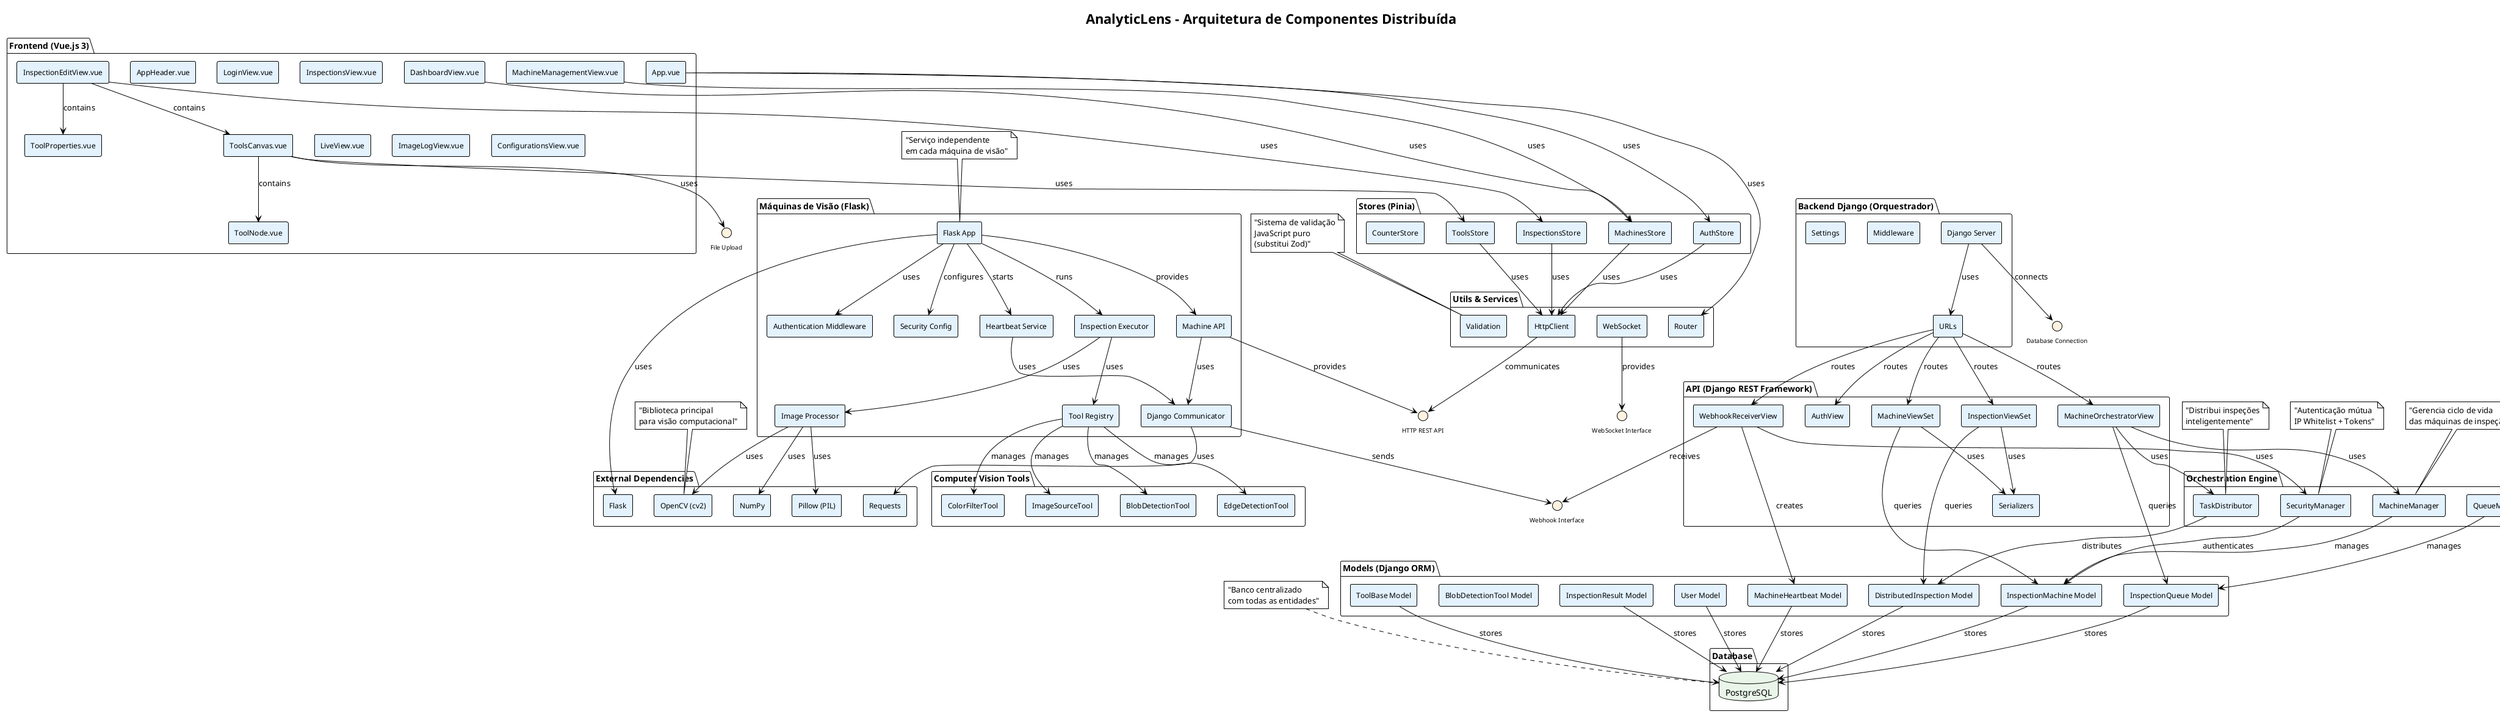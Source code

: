 @startuml AnalyticLens_Component_Diagram

!theme plain
skinparam componentFontSize 12
skinparam componentFontName Arial
skinparam interfaceFontSize 10
skinparam componentStyle rectangle
skinparam componentBackgroundColor #E3F2FD
skinparam interfaceBackgroundColor #FFF3E0
skinparam databaseBackgroundColor #E8F5E8

title "AnalyticLens - Arquitetura de Componentes Distribuída"

package "Frontend (Vue.js 3)" {
  component "App.vue" as App
  component "DashboardView.vue" as DashboardView
  component "MachineManagementView.vue" as MachineManagementView
  component "InspectionEditView.vue" as InspectionEditView
  component "ToolsCanvas.vue" as ToolsCanvas
  component "ToolProperties.vue" as ToolProperties
  component "ToolNode.vue" as ToolNode
  component "AppHeader.vue" as AppHeader
  component "LoginView.vue" as LoginView
  component "InspectionsView.vue" as InspectionsView
  component "LiveView.vue" as LiveView
  component "ImageLogView.vue" as ImageLogView
  component "ConfigurationsView.vue" as ConfigurationsView
}

package "Stores (Pinia)" {
  component "AuthStore" as AuthStore
  component "MachinesStore" as MachinesStore
  component "ToolsStore" as ToolsStore
  component "InspectionsStore" as InspectionsStore
  component "CounterStore" as CounterStore
}

package "Utils & Services" {
  component "Validation" as Validation
  component "HttpClient" as HttpClient
  component "Router" as Router
  component "WebSocket" as WebSocket
}

package "Backend Django (Orquestrador)" {
  component "Django Server" as DjangoServer
  component "URLs" as URLs
  component "Middleware" as Middleware
  component "Settings" as Settings
}

package "API (Django REST Framework)" {
  component "MachineViewSet" as MachineViewSet
  component "InspectionViewSet" as InspectionViewSet
  component "MachineOrchestratorView" as MachineOrchestratorView
  component "WebhookReceiverView" as WebhookReceiverView
  component "AuthView" as AuthView
  component "Serializers" as Serializers
}

package "Models (Django ORM)" {
  component "User Model" as UserModel
  component "InspectionMachine Model" as InspectionMachineModel
  component "MachineHeartbeat Model" as MachineHeartbeatModel
  component "DistributedInspection Model" as DistributedInspectionModel
  component "InspectionQueue Model" as InspectionQueueModel
  component "ToolBase Model" as ToolBaseModel
  component "BlobDetectionTool Model" as BlobDetectionToolModel
  component "InspectionResult Model" as InspectionResultModel
}

package "Orchestration Engine" {
  component "MachineManager" as MachineManager
  component "TaskDistributor" as TaskDistributor
  component "SecurityManager" as SecurityManager
  component "QueueManager" as QueueManager
}

package "Máquinas de Visão (Flask)" {
  component "Flask App" as FlaskApp
  component "Machine API" as MachineAPI
  component "Authentication Middleware" as AuthMiddleware
  component "Security Config" as SecurityConfig
  component "Inspection Executor" as InspectionExecutor
  component "Tool Registry" as ToolRegistry
  component "Image Processor" as ImageProcessor
  component "Django Communicator" as DjangoCommunicator
  component "Heartbeat Service" as HeartbeatService
}

package "Computer Vision Tools" {
  component "BlobDetectionTool" as BlobDetectionTool
  component "EdgeDetectionTool" as EdgeDetectionTool
  component "ColorFilterTool" as ColorFilterTool
  component "ImageSourceTool" as ImageSourceTool
}

package "Database" {
  database "PostgreSQL" as PostgreSQL
}

package "External Dependencies" {
  component "OpenCV (cv2)" as OpenCV
  component "NumPy" as NumPy
  component "Pillow (PIL)" as Pillow
  component "Flask" as Flask
  component "Requests" as Requests
}

' ========================================
' INTERFACES E COMUNICAÇÕES
' ========================================

interface "HTTP REST API" as HTTPInterface
interface "Webhook Interface" as WebhookInterface
interface "WebSocket Interface" as WebSocketInterface
interface "File Upload" as FileUploadInterface
interface "Database Connection" as DBInterface

' Frontend Communications
App --> AuthStore : uses
App --> Router : uses
DashboardView --> MachinesStore : uses
MachineManagementView --> MachinesStore : uses
InspectionEditView --> ToolsCanvas : contains
InspectionEditView --> ToolProperties : contains
ToolsCanvas --> ToolNode : contains
ToolsCanvas --> ToolsStore : uses
InspectionEditView --> InspectionsStore : uses

' Store Communications
AuthStore --> HttpClient : uses
MachinesStore --> HttpClient : uses
ToolsStore --> HttpClient : uses
InspectionsStore --> HttpClient : uses

' Backend Communications
DjangoServer --> URLs : uses
URLs --> MachineViewSet : routes
URLs --> InspectionViewSet : routes
URLs --> MachineOrchestratorView : routes
URLs --> WebhookReceiverView : routes
URLs --> AuthView : routes

' API Communications
MachineViewSet --> Serializers : uses
InspectionViewSet --> Serializers : uses
MachineOrchestratorView --> MachineManager : uses
MachineOrchestratorView --> TaskDistributor : uses
WebhookReceiverView --> SecurityManager : uses

' Model Communications
MachineViewSet --> InspectionMachineModel : queries
InspectionViewSet --> DistributedInspectionModel : queries
MachineOrchestratorView --> InspectionQueueModel : queries
WebhookReceiverView --> MachineHeartbeatModel : creates

' Orchestration Communications
MachineManager --> InspectionMachineModel : manages
TaskDistributor --> DistributedInspectionModel : distributes
SecurityManager --> InspectionMachineModel : authenticates
QueueManager --> InspectionQueueModel : manages

' Flask Machine Communications
FlaskApp --> MachineAPI : provides
FlaskApp --> AuthMiddleware : uses
FlaskApp --> SecurityConfig : configures
FlaskApp --> InspectionExecutor : runs
FlaskApp --> HeartbeatService : starts
MachineAPI --> DjangoCommunicator : uses
HeartbeatService --> DjangoCommunicator : uses

' CV Tools Communications
InspectionExecutor --> ToolRegistry : uses
ToolRegistry --> BlobDetectionTool : manages
ToolRegistry --> EdgeDetectionTool : manages
ToolRegistry --> ColorFilterTool : manages
ToolRegistry --> ImageSourceTool : manages
InspectionExecutor --> ImageProcessor : uses

' Database Communications
UserModel --> PostgreSQL : stores
InspectionMachineModel --> PostgreSQL : stores
MachineHeartbeatModel --> PostgreSQL : stores
DistributedInspectionModel --> PostgreSQL : stores
InspectionQueueModel --> PostgreSQL : stores
ToolBaseModel --> PostgreSQL : stores
InspectionResultModel --> PostgreSQL : stores

' External Dependencies
ImageProcessor --> OpenCV : uses
ImageProcessor --> NumPy : uses
ImageProcessor --> Pillow : uses
FlaskApp --> Flask : uses
DjangoCommunicator --> Requests : uses

' Cross-system Communications
HttpClient --> HTTPInterface : communicates
MachineAPI --> HTTPInterface : provides
WebhookReceiverView --> WebhookInterface : receives
DjangoCommunicator --> WebhookInterface : sends
WebSocket --> WebSocketInterface : provides
ToolsCanvas --> FileUploadInterface : uses
DjangoServer --> DBInterface : connects

' ========================================
' NOTES
' ========================================
note top of Validation : "Sistema de validação\nJavaScript puro\n(substitui Zod)"
note top of MachineManager : "Gerencia ciclo de vida\ndas máquinas de inspeção"
note top of TaskDistributor : "Distribui inspeções\ninteligentemente"
note top of SecurityManager : "Autenticação mútua\nIP Whitelist + Tokens"
note top of FlaskApp : "Serviço independente\nem cada máquina de visão"
note top of PostgreSQL : "Banco centralizado\ncom todas as entidades"
note top of OpenCV : "Biblioteca principal\npara visão computacional"

@enduml
